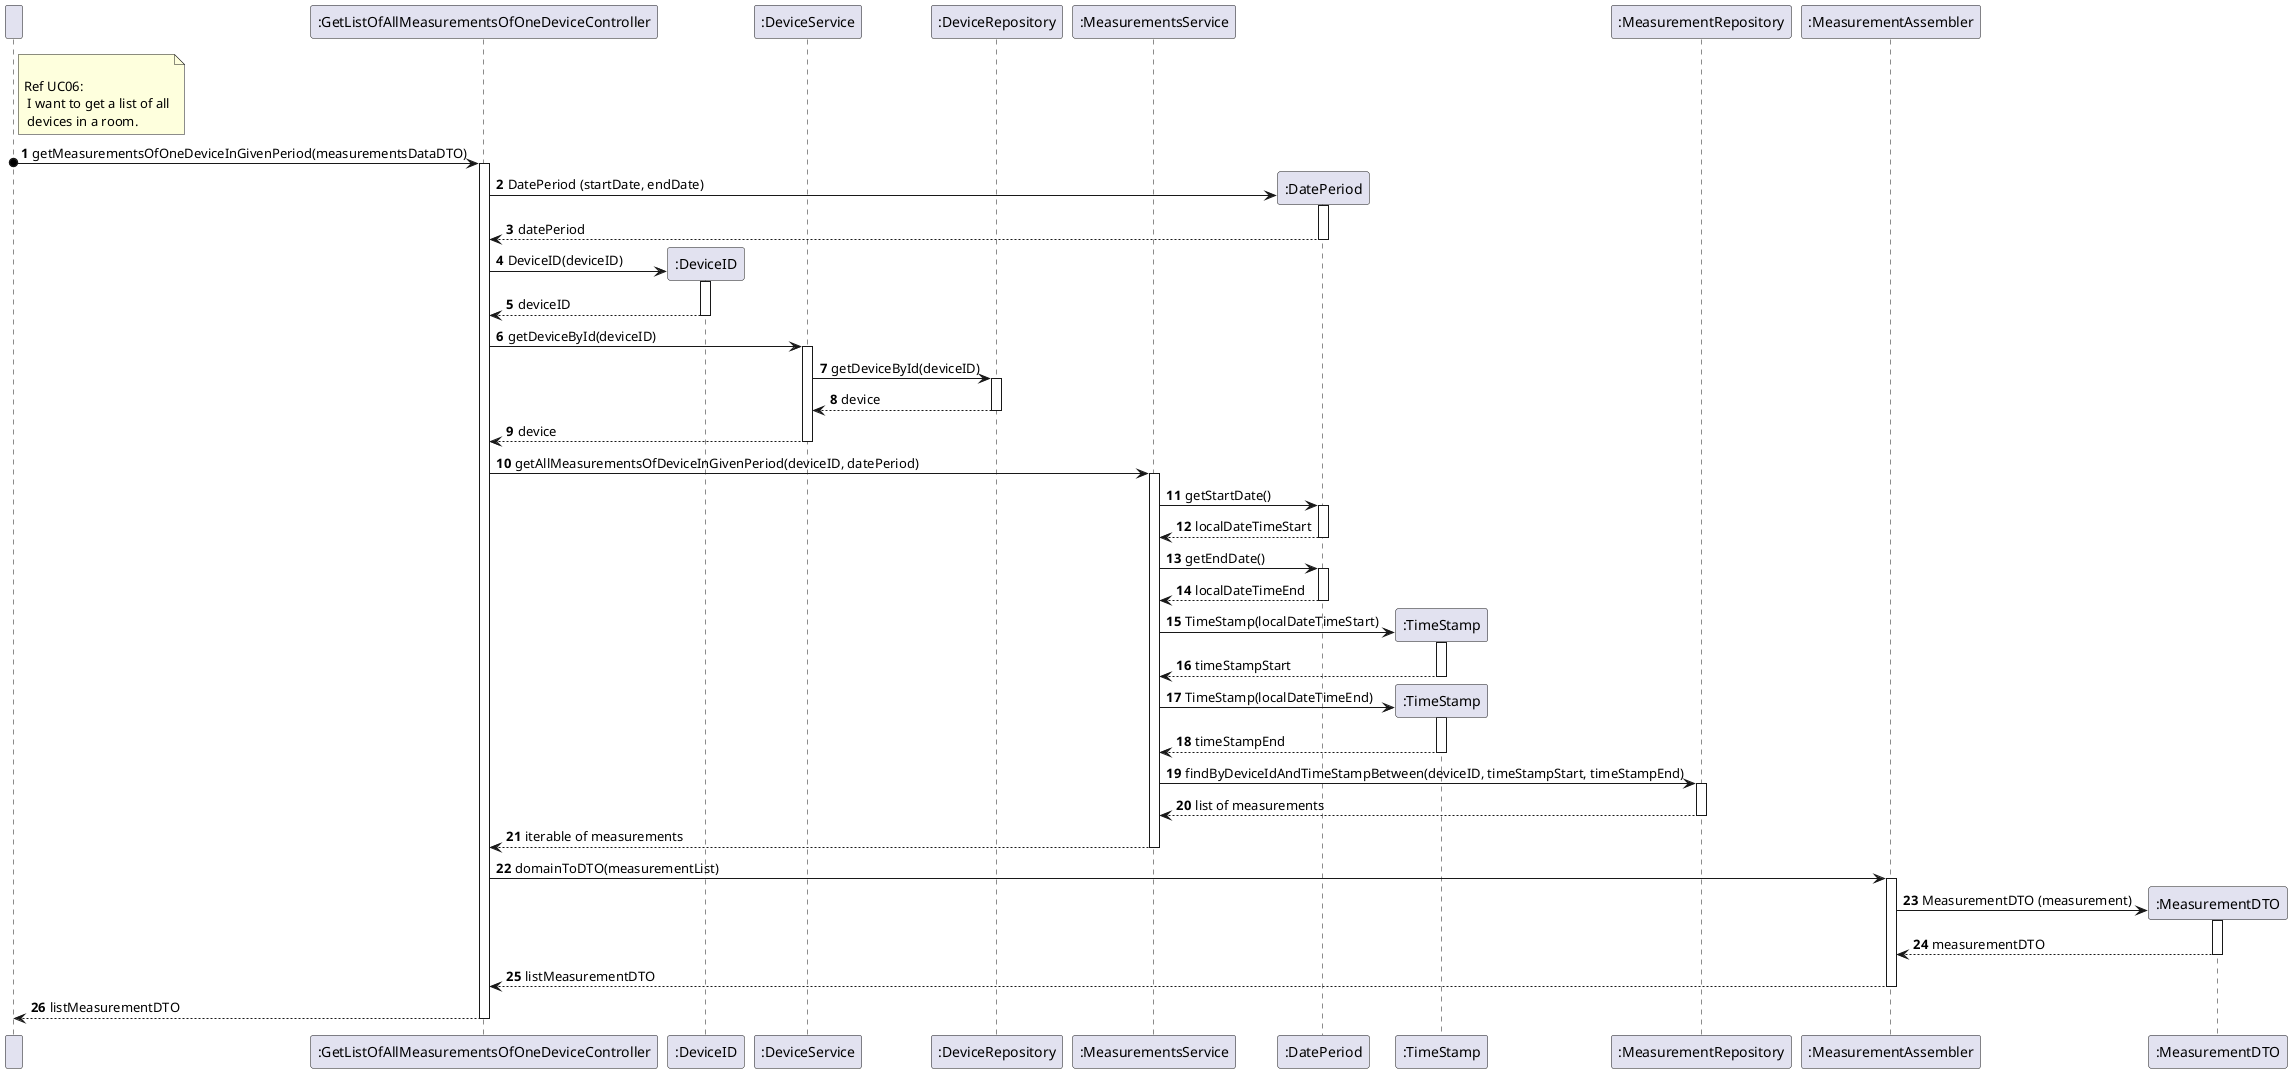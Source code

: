 @startuml
!pragma layout smetana

participant " " as User
participant ":GetListOfAllMeasurementsOfOneDeviceController" as Controller

participant ":DeviceID" as DeviceID
participant ":DeviceService" as DeviceService
participant ":DeviceRepository" as DeviceRepository
participant ":MeasurementsService" as MeasurementsService
participant ":DatePeriod" as DatePeriod
participant ":TimeStamp" as TimeStamp
participant ":MeasurementRepository" as Repository
participant ":MeasurementAssembler" as Assembler
participant ":MeasurementDTO" as DTO

autonumber

note right of User

  Ref UC06:
   I want to get a list of all
   devices in a room.
end note



User o-> Controller: getMeasurementsOfOneDeviceInGivenPeriod(measurementsDataDTO)

activate Controller
'DatePeriod and DeviceID are created
create DatePeriod
Controller -> DatePeriod: DatePeriod (startDate, endDate)
activate DatePeriod
DatePeriod --> Controller: datePeriod

deactivate DatePeriod


create DeviceID
Controller -> DeviceID: DeviceID(deviceID)
activate DeviceID
DeviceID --> Controller: deviceID
deactivate DeviceID


'getDeviceById -> if device is not present, return empty optional
Controller -> DeviceService: getDeviceById(deviceID)
activate DeviceService
DeviceService -> DeviceRepository: getDeviceById(deviceID)
activate DeviceRepository
DeviceRepository --> DeviceService: device
deactivate DeviceRepository
DeviceService --> Controller: device
deactivate DeviceService


'getAllMeasurementsOfDeviceInGivenPeriod -> getStartDate, getEndDate
Controller -> MeasurementsService: getAllMeasurementsOfDeviceInGivenPeriod(deviceID, datePeriod)


'getStartDate -> localDateTimeStart
activate MeasurementsService

MeasurementsService -> DatePeriod: getStartDate()
activate DatePeriod
DatePeriod --> MeasurementsService: localDateTimeStart
deactivate DatePeriod

'getEndDate -> localDateTimeEnd
MeasurementsService -> DatePeriod: getEndDate()
activate DatePeriod
DatePeriod --> MeasurementsService: localDateTimeEnd
deactivate DatePeriod

'create TimeStamp -> timeStampStart
create TimeStamp
MeasurementsService -> TimeStamp: TimeStamp(localDateTimeStart)
activate TimeStamp
TimeStamp --> MeasurementsService: timeStampStart
deactivate TimeStamp

'create TimeStamp -> timeStampEnd
create TimeStamp
MeasurementsService -> TimeStamp: TimeStamp(localDateTimeEnd)
activate TimeStamp
TimeStamp --> MeasurementsService: timeStampEnd
deactivate TimeStamp

'findByDeviceIdAndTimeStampBetween -> look in all measurement repositories
MeasurementsService -> Repository: findByDeviceIdAndTimeStampBetween(deviceID, timeStampStart, timeStampEnd)

activate Repository
Repository --> MeasurementsService: list of measurements

deactivate Repository
MeasurementsService --> Controller: iterable of measurements


deactivate MeasurementsService
Controller -> Assembler: domainToDTO(measurementList)

activate Assembler
create DTO
Assembler -> DTO: MeasurementDTO (measurement)
activate DTO
DTO --> Assembler: measurementDTO

deactivate DTO
Assembler --> Controller: listMeasurementDTO

deactivate Assembler
Controller --> User: listMeasurementDTO
deactivate Controller


@enduml